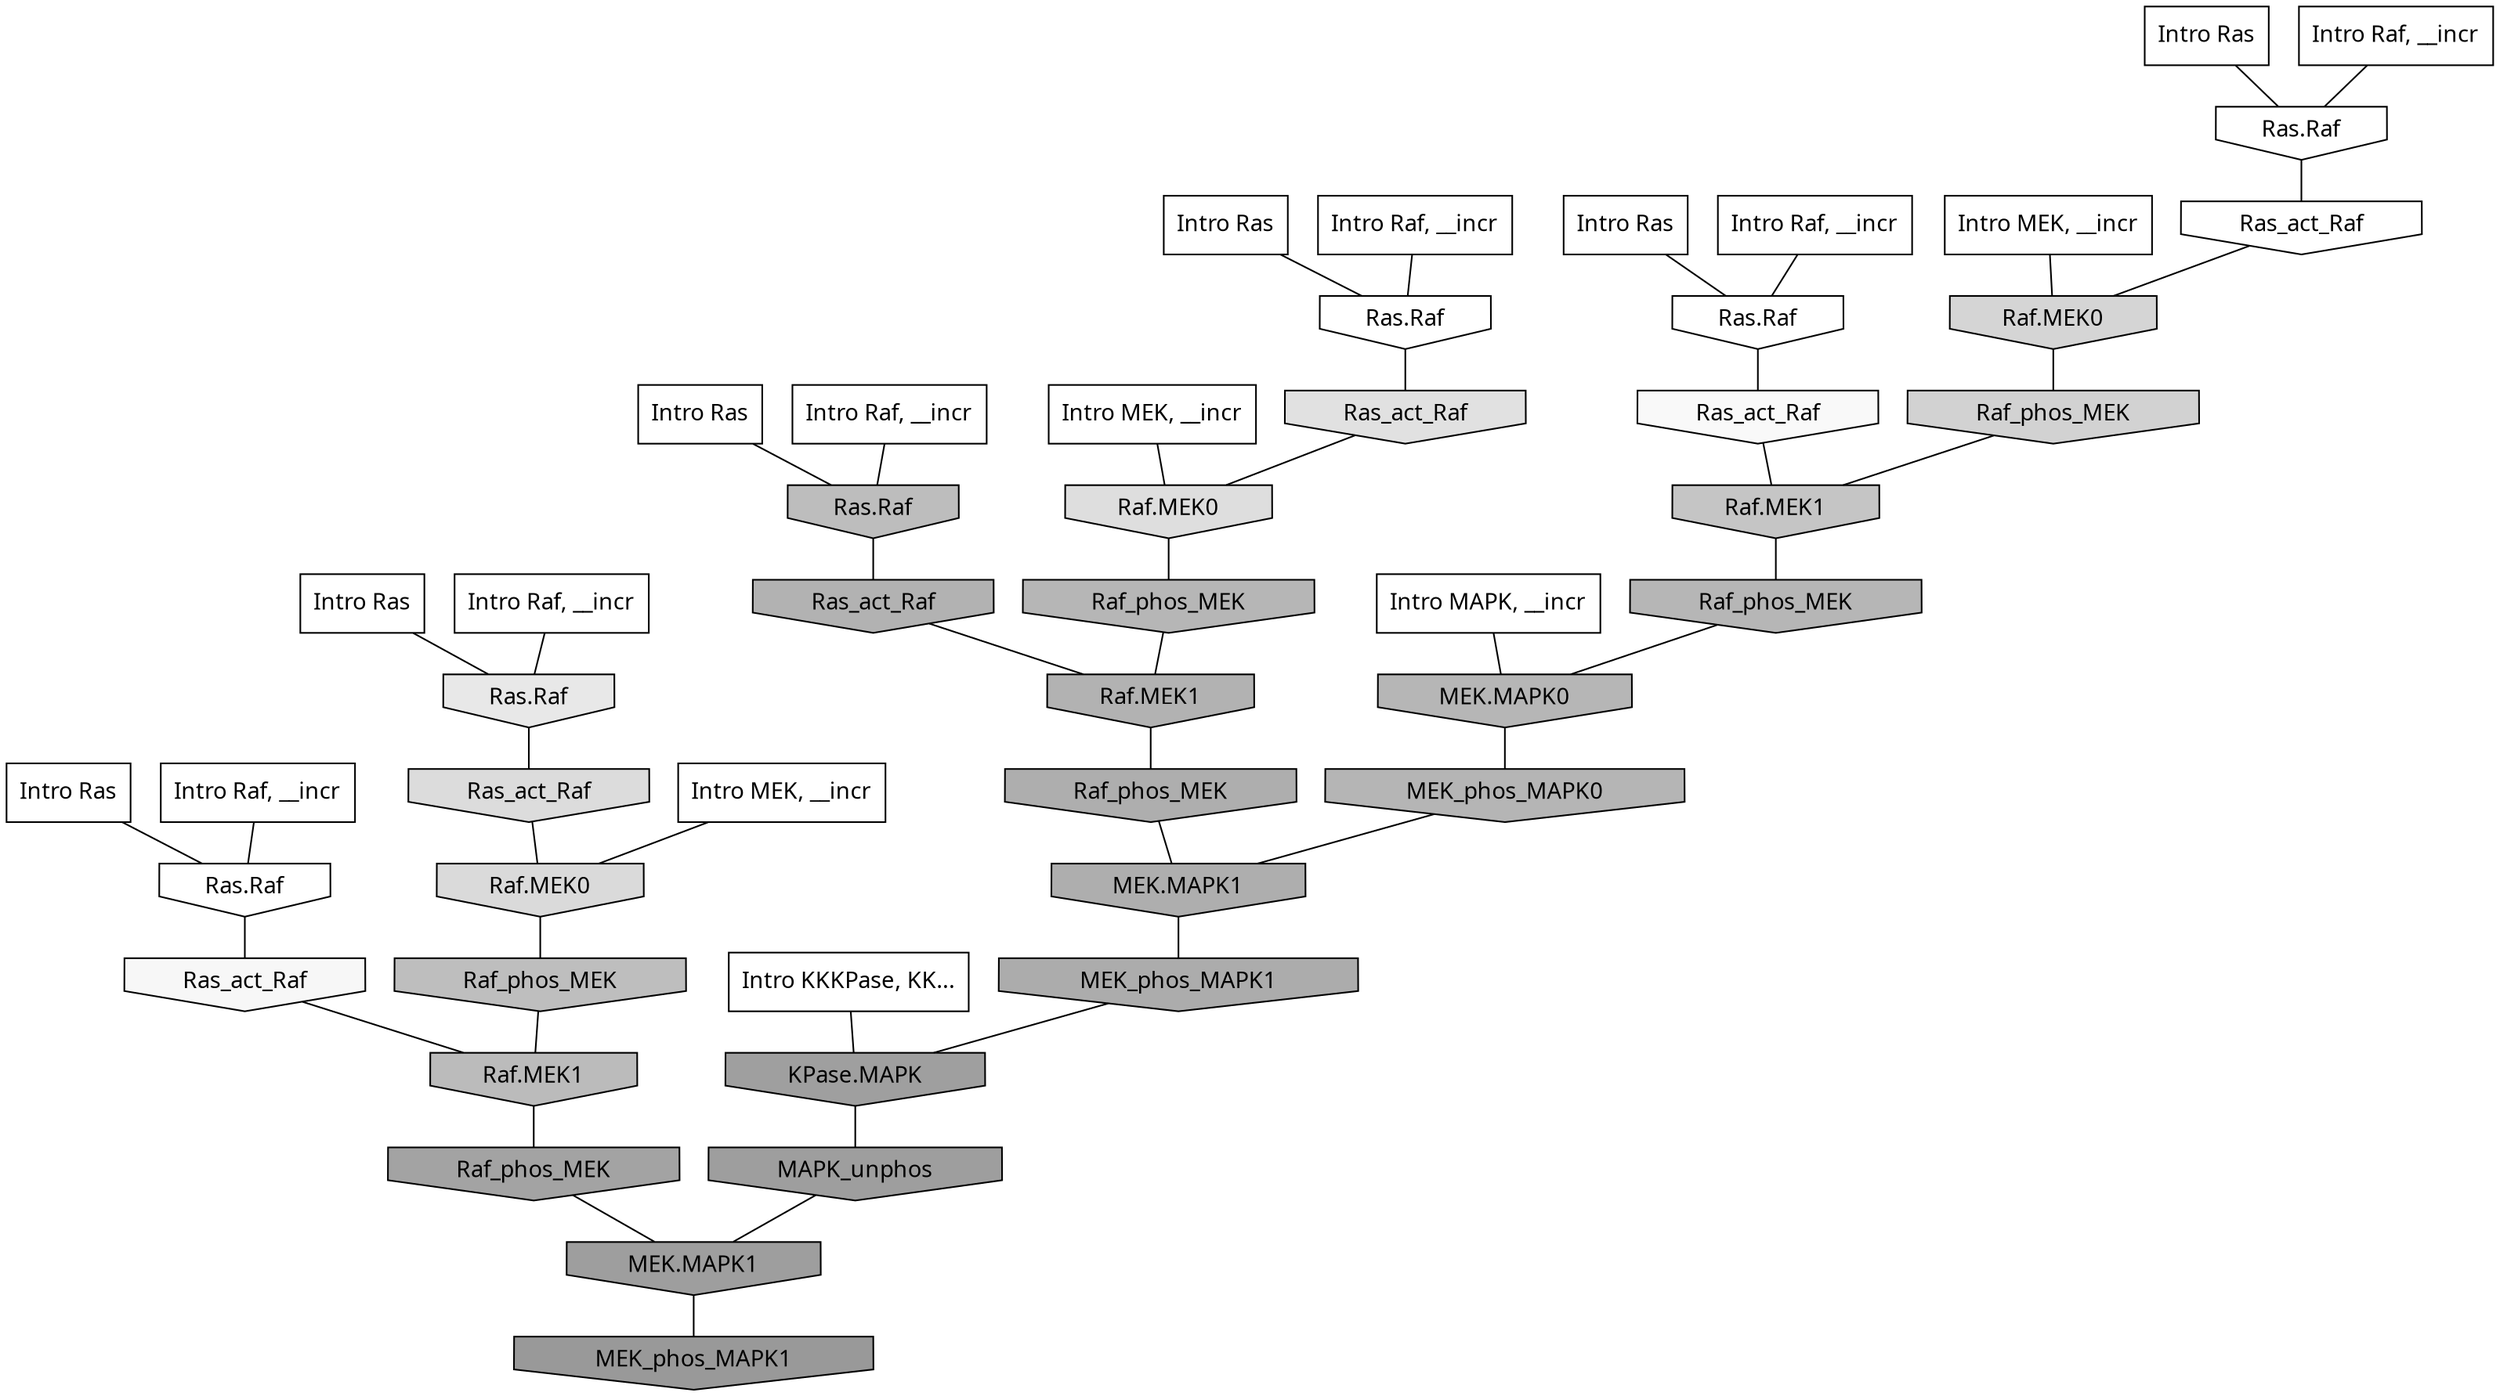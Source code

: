 digraph G{
  rankdir="TB";
  ranksep=0.30;
  node [fontname="CMU Serif"];
  edge [fontname="CMU Serif"];
  
  47 [label="Intro Ras", shape=rectangle, style=filled, fillcolor="0.000 0.000 1.000"]
  
  64 [label="Intro Ras", shape=rectangle, style=filled, fillcolor="0.000 0.000 1.000"]
  
  65 [label="Intro Ras", shape=rectangle, style=filled, fillcolor="0.000 0.000 1.000"]
  
  84 [label="Intro Ras", shape=rectangle, style=filled, fillcolor="0.000 0.000 1.000"]
  
  92 [label="Intro Ras", shape=rectangle, style=filled, fillcolor="0.000 0.000 1.000"]
  
  99 [label="Intro Ras", shape=rectangle, style=filled, fillcolor="0.000 0.000 1.000"]
  
  135 [label="Intro Raf, __incr", shape=rectangle, style=filled, fillcolor="0.000 0.000 1.000"]
  
  290 [label="Intro Raf, __incr", shape=rectangle, style=filled, fillcolor="0.000 0.000 1.000"]
  
  326 [label="Intro Raf, __incr", shape=rectangle, style=filled, fillcolor="0.000 0.000 1.000"]
  
  462 [label="Intro Raf, __incr", shape=rectangle, style=filled, fillcolor="0.000 0.000 1.000"]
  
  761 [label="Intro Raf, __incr", shape=rectangle, style=filled, fillcolor="0.000 0.000 1.000"]
  
  1051 [label="Intro Raf, __incr", shape=rectangle, style=filled, fillcolor="0.000 0.000 1.000"]
  
  1146 [label="Intro MEK, __incr", shape=rectangle, style=filled, fillcolor="0.000 0.000 1.000"]
  
  1435 [label="Intro MEK, __incr", shape=rectangle, style=filled, fillcolor="0.000 0.000 1.000"]
  
  1906 [label="Intro MEK, __incr", shape=rectangle, style=filled, fillcolor="0.000 0.000 1.000"]
  
  2544 [label="Intro MAPK, __incr", shape=rectangle, style=filled, fillcolor="0.000 0.000 1.000"]
  
  3137 [label="Intro KKKPase, KK...", shape=rectangle, style=filled, fillcolor="0.000 0.000 1.000"]
  
  3260 [label="Ras.Raf", shape=invhouse, style=filled, fillcolor="0.000 0.000 1.000"]
  
  3265 [label="Ras.Raf", shape=invhouse, style=filled, fillcolor="0.000 0.000 1.000"]
  
  3306 [label="Ras.Raf", shape=invhouse, style=filled, fillcolor="0.000 0.000 1.000"]
  
  3311 [label="Ras.Raf", shape=invhouse, style=filled, fillcolor="0.000 0.000 0.999"]
  
  3312 [label="Ras_act_Raf", shape=invhouse, style=filled, fillcolor="0.000 0.000 0.999"]
  
  3500 [label="Ras_act_Raf", shape=invhouse, style=filled, fillcolor="0.000 0.000 0.975"]
  
  3569 [label="Ras_act_Raf", shape=invhouse, style=filled, fillcolor="0.000 0.000 0.966"]
  
  4447 [label="Ras.Raf", shape=invhouse, style=filled, fillcolor="0.000 0.000 0.910"]
  
  4964 [label="Ras_act_Raf", shape=invhouse, style=filled, fillcolor="0.000 0.000 0.882"]
  
  5182 [label="Raf.MEK0", shape=invhouse, style=filled, fillcolor="0.000 0.000 0.871"]
  
  5391 [label="Ras_act_Raf", shape=invhouse, style=filled, fillcolor="0.000 0.000 0.863"]
  
  5566 [label="Raf.MEK0", shape=invhouse, style=filled, fillcolor="0.000 0.000 0.852"]
  
  5972 [label="Raf.MEK0", shape=invhouse, style=filled, fillcolor="0.000 0.000 0.835"]
  
  6193 [label="Raf_phos_MEK", shape=invhouse, style=filled, fillcolor="0.000 0.000 0.824"]
  
  7991 [label="Raf.MEK1", shape=invhouse, style=filled, fillcolor="0.000 0.000 0.770"]
  
  8983 [label="Raf_phos_MEK", shape=invhouse, style=filled, fillcolor="0.000 0.000 0.745"]
  
  9154 [label="Ras.Raf", shape=invhouse, style=filled, fillcolor="0.000 0.000 0.741"]
  
  9585 [label="Raf.MEK1", shape=invhouse, style=filled, fillcolor="0.000 0.000 0.734"]
  
  10822 [label="Raf_phos_MEK", shape=invhouse, style=filled, fillcolor="0.000 0.000 0.711"]
  
  10826 [label="Raf_phos_MEK", shape=invhouse, style=filled, fillcolor="0.000 0.000 0.711"]
  
  10829 [label="MEK.MAPK0", shape=invhouse, style=filled, fillcolor="0.000 0.000 0.711"]
  
  10847 [label="MEK_phos_MAPK0", shape=invhouse, style=filled, fillcolor="0.000 0.000 0.710"]
  
  11645 [label="Ras_act_Raf", shape=invhouse, style=filled, fillcolor="0.000 0.000 0.698"]
  
  11655 [label="Raf.MEK1", shape=invhouse, style=filled, fillcolor="0.000 0.000 0.698"]
  
  12677 [label="Raf_phos_MEK", shape=invhouse, style=filled, fillcolor="0.000 0.000 0.683"]
  
  12680 [label="MEK.MAPK1", shape=invhouse, style=filled, fillcolor="0.000 0.000 0.683"]
  
  13338 [label="MEK_phos_MAPK1", shape=invhouse, style=filled, fillcolor="0.000 0.000 0.673"]
  
  16067 [label="Raf_phos_MEK", shape=invhouse, style=filled, fillcolor="0.000 0.000 0.637"]
  
  16805 [label="KPase.MAPK", shape=invhouse, style=filled, fillcolor="0.000 0.000 0.622"]
  
  16892 [label="MAPK_unphos", shape=invhouse, style=filled, fillcolor="0.000 0.000 0.619"]
  
  16893 [label="MEK.MAPK1", shape=invhouse, style=filled, fillcolor="0.000 0.000 0.619"]
  
  17629 [label="MEK_phos_MAPK1", shape=invhouse, style=filled, fillcolor="0.000 0.000 0.600"]
  
  
  16893 -> 17629 [dir=none, color="0.000 0.000 0.000"] 
  16892 -> 16893 [dir=none, color="0.000 0.000 0.000"] 
  16805 -> 16892 [dir=none, color="0.000 0.000 0.000"] 
  16067 -> 16893 [dir=none, color="0.000 0.000 0.000"] 
  13338 -> 16805 [dir=none, color="0.000 0.000 0.000"] 
  12680 -> 13338 [dir=none, color="0.000 0.000 0.000"] 
  12677 -> 12680 [dir=none, color="0.000 0.000 0.000"] 
  11655 -> 12677 [dir=none, color="0.000 0.000 0.000"] 
  11645 -> 11655 [dir=none, color="0.000 0.000 0.000"] 
  10847 -> 12680 [dir=none, color="0.000 0.000 0.000"] 
  10829 -> 10847 [dir=none, color="0.000 0.000 0.000"] 
  10826 -> 10829 [dir=none, color="0.000 0.000 0.000"] 
  10822 -> 11655 [dir=none, color="0.000 0.000 0.000"] 
  9585 -> 16067 [dir=none, color="0.000 0.000 0.000"] 
  9154 -> 11645 [dir=none, color="0.000 0.000 0.000"] 
  8983 -> 9585 [dir=none, color="0.000 0.000 0.000"] 
  7991 -> 10826 [dir=none, color="0.000 0.000 0.000"] 
  6193 -> 7991 [dir=none, color="0.000 0.000 0.000"] 
  5972 -> 6193 [dir=none, color="0.000 0.000 0.000"] 
  5566 -> 8983 [dir=none, color="0.000 0.000 0.000"] 
  5391 -> 5566 [dir=none, color="0.000 0.000 0.000"] 
  5182 -> 10822 [dir=none, color="0.000 0.000 0.000"] 
  4964 -> 5182 [dir=none, color="0.000 0.000 0.000"] 
  4447 -> 5391 [dir=none, color="0.000 0.000 0.000"] 
  3569 -> 9585 [dir=none, color="0.000 0.000 0.000"] 
  3500 -> 7991 [dir=none, color="0.000 0.000 0.000"] 
  3312 -> 5972 [dir=none, color="0.000 0.000 0.000"] 
  3311 -> 3312 [dir=none, color="0.000 0.000 0.000"] 
  3306 -> 3569 [dir=none, color="0.000 0.000 0.000"] 
  3265 -> 4964 [dir=none, color="0.000 0.000 0.000"] 
  3260 -> 3500 [dir=none, color="0.000 0.000 0.000"] 
  3137 -> 16805 [dir=none, color="0.000 0.000 0.000"] 
  2544 -> 10829 [dir=none, color="0.000 0.000 0.000"] 
  1906 -> 5972 [dir=none, color="0.000 0.000 0.000"] 
  1435 -> 5566 [dir=none, color="0.000 0.000 0.000"] 
  1146 -> 5182 [dir=none, color="0.000 0.000 0.000"] 
  1051 -> 4447 [dir=none, color="0.000 0.000 0.000"] 
  761 -> 3260 [dir=none, color="0.000 0.000 0.000"] 
  462 -> 3311 [dir=none, color="0.000 0.000 0.000"] 
  326 -> 3265 [dir=none, color="0.000 0.000 0.000"] 
  290 -> 3306 [dir=none, color="0.000 0.000 0.000"] 
  135 -> 9154 [dir=none, color="0.000 0.000 0.000"] 
  99 -> 3311 [dir=none, color="0.000 0.000 0.000"] 
  92 -> 3260 [dir=none, color="0.000 0.000 0.000"] 
  84 -> 4447 [dir=none, color="0.000 0.000 0.000"] 
  65 -> 3265 [dir=none, color="0.000 0.000 0.000"] 
  64 -> 3306 [dir=none, color="0.000 0.000 0.000"] 
  47 -> 9154 [dir=none, color="0.000 0.000 0.000"] 
  
  }
